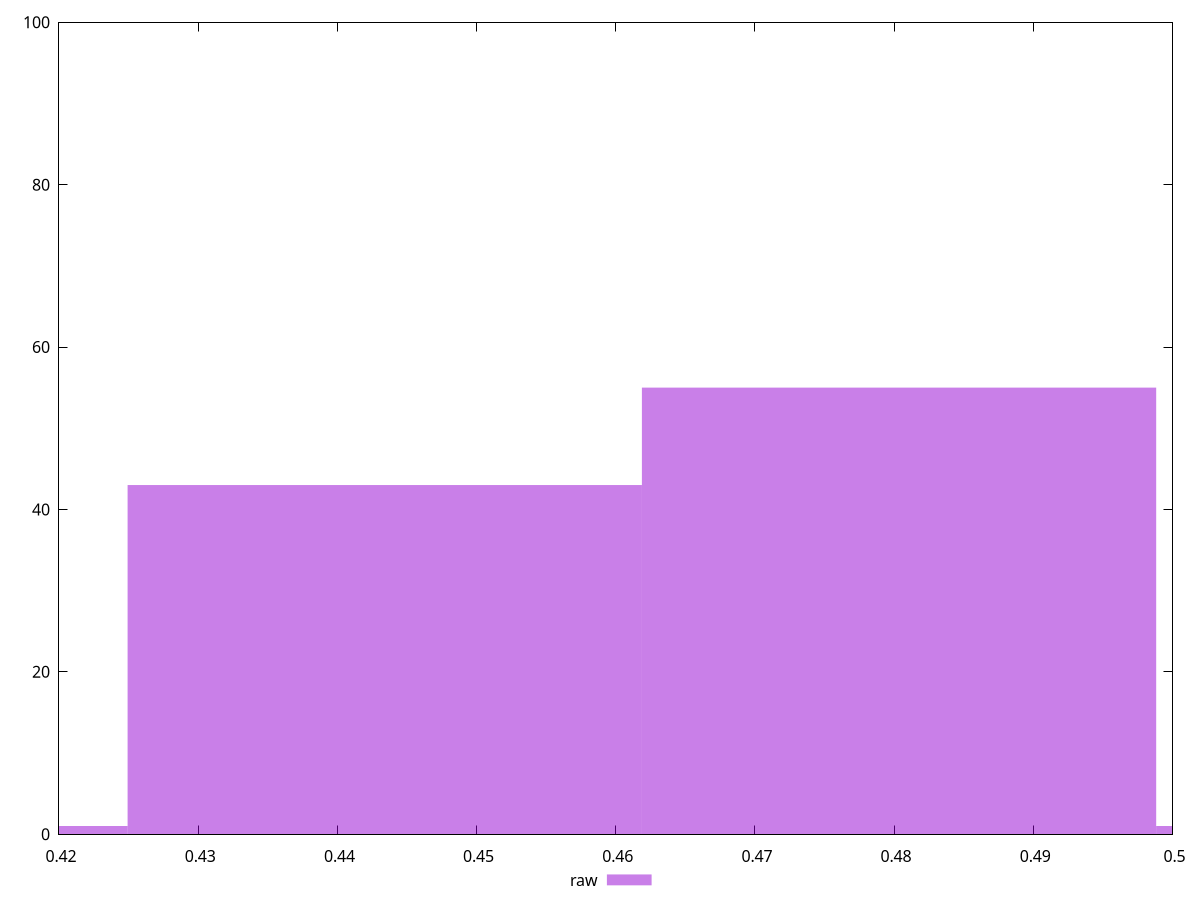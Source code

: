 reset

$raw <<EOF
0.443403297734408 43
0.4803535725456087 55
0.40645302292320734 1
0.5173038473568093 1
EOF

set key outside below
set boxwidth 0.03695027481120067
set xrange [0.42:0.5]
set yrange [0:100]
set trange [0:100]
set style fill transparent solid 0.5 noborder
set terminal svg size 640, 490 enhanced background rgb 'white'
set output "report_00018_2021-02-10T15-25-16.877Z/meta/score/samples/pages/raw/histogram.svg"

plot $raw title "raw" with boxes

reset

